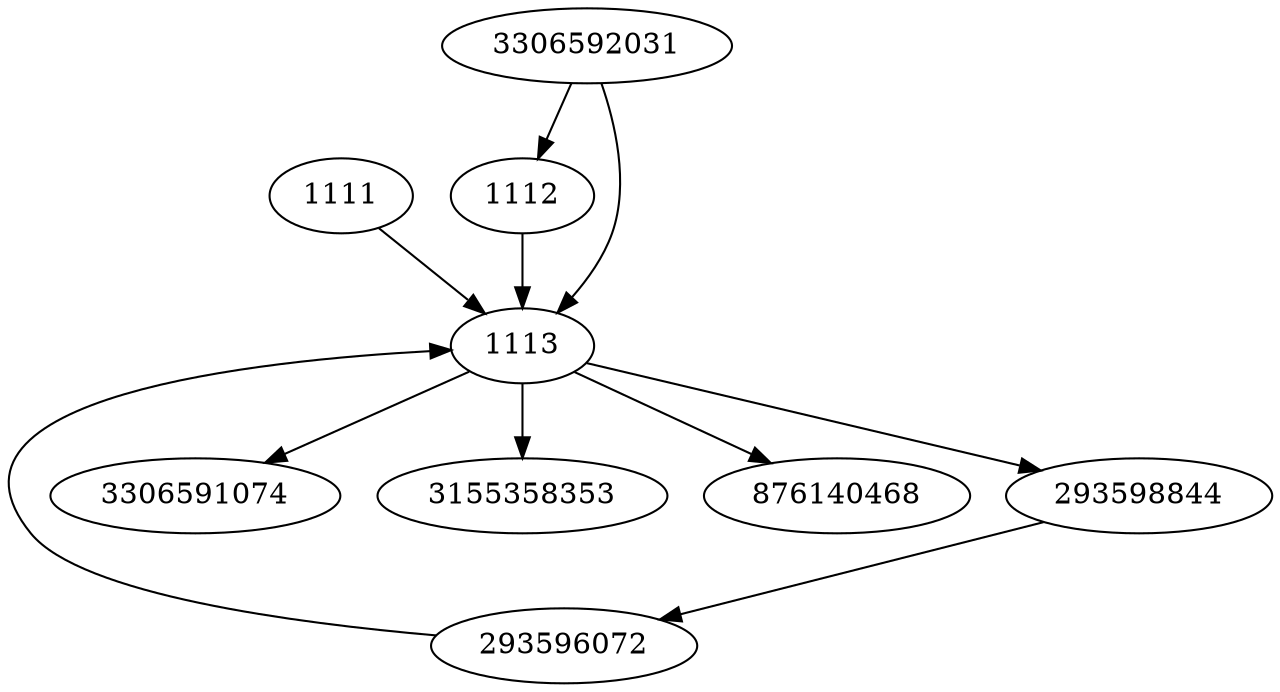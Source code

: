 strict digraph  {
3306591074;
293596072;
3155358353;
876140468;
1111;
1112;
1113;
293598844;
3306592031;
293596072 -> 1113;
1111 -> 1113;
1112 -> 1113;
1113 -> 293598844;
1113 -> 3155358353;
1113 -> 876140468;
1113 -> 3306591074;
293598844 -> 293596072;
3306592031 -> 1112;
3306592031 -> 1113;
}
